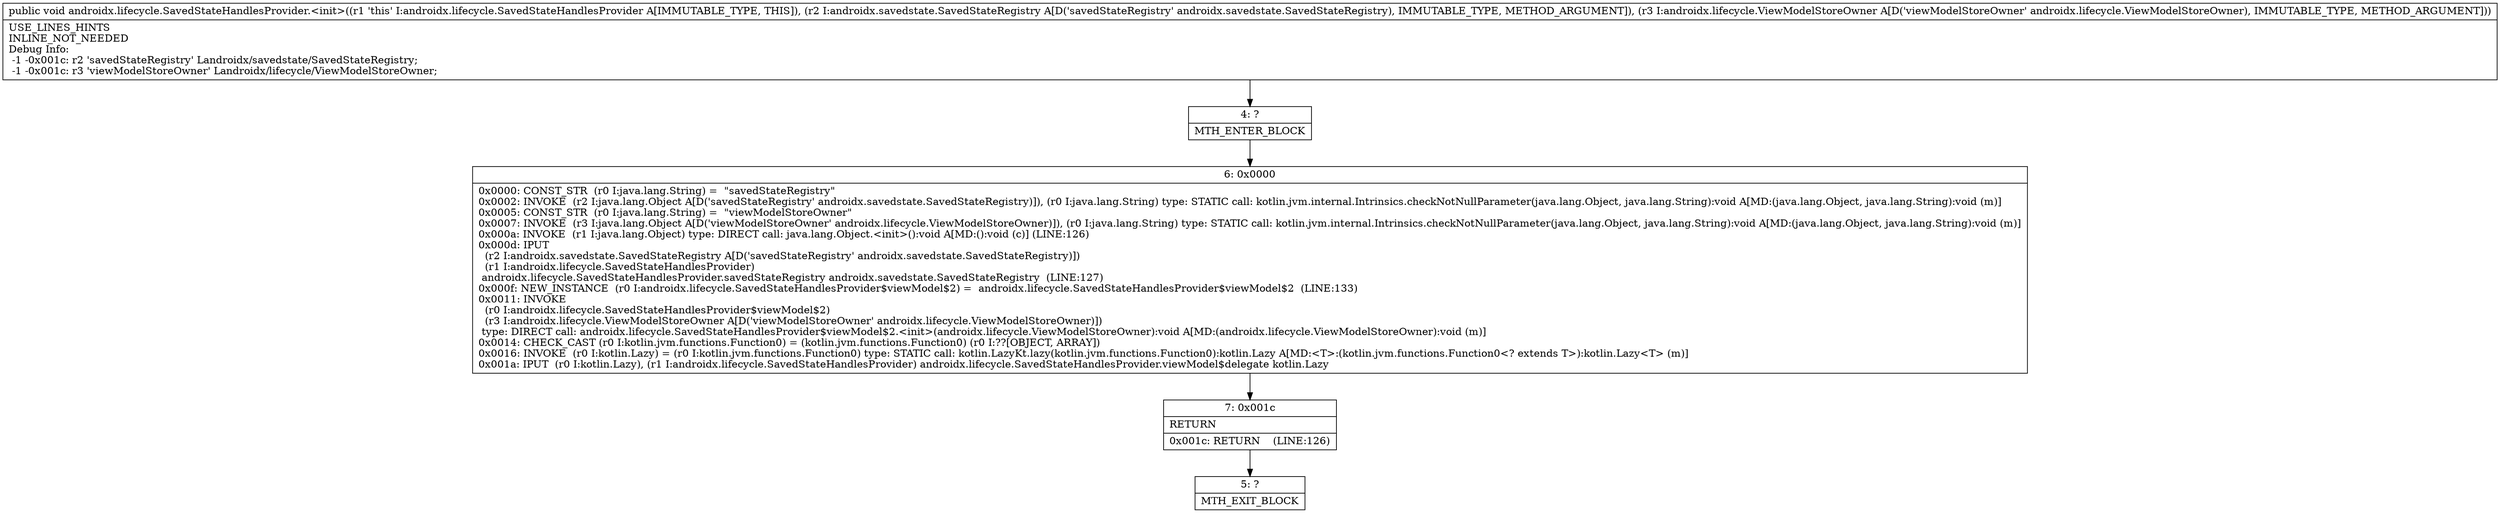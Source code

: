 digraph "CFG forandroidx.lifecycle.SavedStateHandlesProvider.\<init\>(Landroidx\/savedstate\/SavedStateRegistry;Landroidx\/lifecycle\/ViewModelStoreOwner;)V" {
Node_4 [shape=record,label="{4\:\ ?|MTH_ENTER_BLOCK\l}"];
Node_6 [shape=record,label="{6\:\ 0x0000|0x0000: CONST_STR  (r0 I:java.lang.String) =  \"savedStateRegistry\" \l0x0002: INVOKE  (r2 I:java.lang.Object A[D('savedStateRegistry' androidx.savedstate.SavedStateRegistry)]), (r0 I:java.lang.String) type: STATIC call: kotlin.jvm.internal.Intrinsics.checkNotNullParameter(java.lang.Object, java.lang.String):void A[MD:(java.lang.Object, java.lang.String):void (m)]\l0x0005: CONST_STR  (r0 I:java.lang.String) =  \"viewModelStoreOwner\" \l0x0007: INVOKE  (r3 I:java.lang.Object A[D('viewModelStoreOwner' androidx.lifecycle.ViewModelStoreOwner)]), (r0 I:java.lang.String) type: STATIC call: kotlin.jvm.internal.Intrinsics.checkNotNullParameter(java.lang.Object, java.lang.String):void A[MD:(java.lang.Object, java.lang.String):void (m)]\l0x000a: INVOKE  (r1 I:java.lang.Object) type: DIRECT call: java.lang.Object.\<init\>():void A[MD:():void (c)] (LINE:126)\l0x000d: IPUT  \l  (r2 I:androidx.savedstate.SavedStateRegistry A[D('savedStateRegistry' androidx.savedstate.SavedStateRegistry)])\l  (r1 I:androidx.lifecycle.SavedStateHandlesProvider)\l androidx.lifecycle.SavedStateHandlesProvider.savedStateRegistry androidx.savedstate.SavedStateRegistry  (LINE:127)\l0x000f: NEW_INSTANCE  (r0 I:androidx.lifecycle.SavedStateHandlesProvider$viewModel$2) =  androidx.lifecycle.SavedStateHandlesProvider$viewModel$2  (LINE:133)\l0x0011: INVOKE  \l  (r0 I:androidx.lifecycle.SavedStateHandlesProvider$viewModel$2)\l  (r3 I:androidx.lifecycle.ViewModelStoreOwner A[D('viewModelStoreOwner' androidx.lifecycle.ViewModelStoreOwner)])\l type: DIRECT call: androidx.lifecycle.SavedStateHandlesProvider$viewModel$2.\<init\>(androidx.lifecycle.ViewModelStoreOwner):void A[MD:(androidx.lifecycle.ViewModelStoreOwner):void (m)]\l0x0014: CHECK_CAST (r0 I:kotlin.jvm.functions.Function0) = (kotlin.jvm.functions.Function0) (r0 I:??[OBJECT, ARRAY]) \l0x0016: INVOKE  (r0 I:kotlin.Lazy) = (r0 I:kotlin.jvm.functions.Function0) type: STATIC call: kotlin.LazyKt.lazy(kotlin.jvm.functions.Function0):kotlin.Lazy A[MD:\<T\>:(kotlin.jvm.functions.Function0\<? extends T\>):kotlin.Lazy\<T\> (m)]\l0x001a: IPUT  (r0 I:kotlin.Lazy), (r1 I:androidx.lifecycle.SavedStateHandlesProvider) androidx.lifecycle.SavedStateHandlesProvider.viewModel$delegate kotlin.Lazy \l}"];
Node_7 [shape=record,label="{7\:\ 0x001c|RETURN\l|0x001c: RETURN    (LINE:126)\l}"];
Node_5 [shape=record,label="{5\:\ ?|MTH_EXIT_BLOCK\l}"];
MethodNode[shape=record,label="{public void androidx.lifecycle.SavedStateHandlesProvider.\<init\>((r1 'this' I:androidx.lifecycle.SavedStateHandlesProvider A[IMMUTABLE_TYPE, THIS]), (r2 I:androidx.savedstate.SavedStateRegistry A[D('savedStateRegistry' androidx.savedstate.SavedStateRegistry), IMMUTABLE_TYPE, METHOD_ARGUMENT]), (r3 I:androidx.lifecycle.ViewModelStoreOwner A[D('viewModelStoreOwner' androidx.lifecycle.ViewModelStoreOwner), IMMUTABLE_TYPE, METHOD_ARGUMENT]))  | USE_LINES_HINTS\lINLINE_NOT_NEEDED\lDebug Info:\l  \-1 \-0x001c: r2 'savedStateRegistry' Landroidx\/savedstate\/SavedStateRegistry;\l  \-1 \-0x001c: r3 'viewModelStoreOwner' Landroidx\/lifecycle\/ViewModelStoreOwner;\l}"];
MethodNode -> Node_4;Node_4 -> Node_6;
Node_6 -> Node_7;
Node_7 -> Node_5;
}

